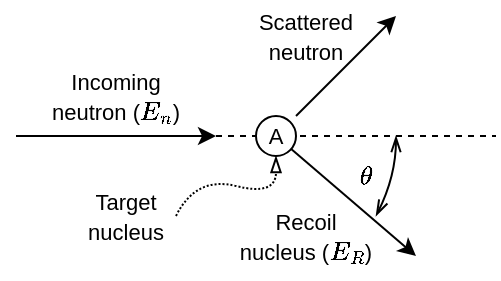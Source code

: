 <mxfile version="15.4.0" type="device"><diagram id="oIHF5heG-pTN7sKaqG1u" name="Page-1"><mxGraphModel dx="395" dy="231" grid="1" gridSize="10" guides="1" tooltips="1" connect="1" arrows="1" fold="1" page="1" pageScale="1" pageWidth="827" pageHeight="1169" math="1" shadow="0"><root><mxCell id="0"/><mxCell id="1" parent="0"/><mxCell id="2" value="" style="endArrow=classic;html=1;" parent="1" edge="1"><mxGeometry width="50" height="50" relative="1" as="geometry"><mxPoint x="120" y="320" as="sourcePoint"/><mxPoint x="220" y="320" as="targetPoint"/></mxGeometry></mxCell><mxCell id="3" value="" style="endArrow=none;dashed=1;html=1;jumpSize=33;jumpStyle=none;sourcePerimeterSpacing=0;startSize=6;strokeWidth=1;" parent="1" edge="1"><mxGeometry width="50" height="50" relative="1" as="geometry"><mxPoint x="220" y="320" as="sourcePoint"/><mxPoint x="360" y="320" as="targetPoint"/></mxGeometry></mxCell><mxCell id="4" value="" style="ellipse;whiteSpace=wrap;html=1;aspect=fixed;" parent="1" vertex="1"><mxGeometry x="240" y="310" width="20" height="20" as="geometry"/></mxCell><mxCell id="5" value="" style="endArrow=classic;html=1;startSize=6;sourcePerimeterSpacing=0;strokeWidth=1;" parent="1" edge="1"><mxGeometry width="50" height="50" relative="1" as="geometry"><mxPoint x="260" y="310" as="sourcePoint"/><mxPoint x="310" y="260" as="targetPoint"/></mxGeometry></mxCell><mxCell id="6" value="" style="endArrow=classic;html=1;startSize=6;sourcePerimeterSpacing=0;strokeWidth=1;" parent="1" source="4" edge="1"><mxGeometry width="50" height="50" relative="1" as="geometry"><mxPoint x="260" y="340" as="sourcePoint"/><mxPoint x="320" y="380" as="targetPoint"/></mxGeometry></mxCell><mxCell id="8" value="" style="curved=1;endArrow=openThin;html=1;startSize=6;sourcePerimeterSpacing=0;strokeWidth=1;startArrow=openThin;startFill=0;endFill=0;" parent="1" edge="1"><mxGeometry width="50" height="50" relative="1" as="geometry"><mxPoint x="300" y="360" as="sourcePoint"/><mxPoint x="310" y="320" as="targetPoint"/><Array as="points"><mxPoint x="310" y="340"/></Array></mxGeometry></mxCell><mxCell id="9" value="&lt;font style=&quot;font-size: 11px&quot;&gt;Incoming neutron (\(E_n\))&lt;/font&gt;" style="text;html=1;strokeColor=none;fillColor=none;align=center;verticalAlign=middle;whiteSpace=wrap;rounded=0;" parent="1" vertex="1"><mxGeometry x="130" y="290" width="80" height="20" as="geometry"/></mxCell><mxCell id="10" value="&lt;span style=&quot;font-size: 11px&quot;&gt;Scattered neutron&lt;/span&gt;" style="text;html=1;strokeColor=none;fillColor=none;align=center;verticalAlign=middle;whiteSpace=wrap;rounded=0;" parent="1" vertex="1"><mxGeometry x="240" y="260" width="50" height="20" as="geometry"/></mxCell><mxCell id="12" value="&lt;span style=&quot;font-size: 11px&quot;&gt;\(\theta\)&lt;/span&gt;" style="text;html=1;strokeColor=none;fillColor=none;align=center;verticalAlign=middle;whiteSpace=wrap;rounded=0;" parent="1" vertex="1"><mxGeometry x="290" y="330" width="10" height="20" as="geometry"/></mxCell><mxCell id="13" value="&lt;font style=&quot;font-size: 11px&quot;&gt;Recoil nucleus (\(E_R\))&lt;/font&gt;" style="text;html=1;strokeColor=none;fillColor=none;align=center;verticalAlign=middle;whiteSpace=wrap;rounded=0;" parent="1" vertex="1"><mxGeometry x="230" y="360" width="70" height="20" as="geometry"/></mxCell><mxCell id="15" value="" style="curved=1;endArrow=blockThin;html=1;startSize=6;sourcePerimeterSpacing=0;strokeWidth=1;dashed=1;dashPattern=1 1;endFill=0;" parent="1" edge="1"><mxGeometry width="50" height="50" relative="1" as="geometry"><mxPoint x="200" y="360" as="sourcePoint"/><mxPoint x="250" y="330" as="targetPoint"/><Array as="points"><mxPoint x="210" y="340"/><mxPoint x="250" y="350"/></Array></mxGeometry></mxCell><mxCell id="16" value="&lt;span style=&quot;font-size: 11px&quot;&gt;Target nucleus&lt;/span&gt;" style="text;html=1;strokeColor=none;fillColor=none;align=center;verticalAlign=middle;whiteSpace=wrap;rounded=0;" parent="1" vertex="1"><mxGeometry x="150" y="350" width="50" height="20" as="geometry"/></mxCell><mxCell id="3IMtq5HV0wsr02tP5syE-16" value="&lt;font style=&quot;font-size: 11px&quot;&gt;A&lt;/font&gt;" style="text;html=1;strokeColor=none;fillColor=none;align=center;verticalAlign=middle;whiteSpace=wrap;rounded=0;" vertex="1" parent="1"><mxGeometry x="245" y="315" width="10" height="10" as="geometry"/></mxCell></root></mxGraphModel></diagram></mxfile>
